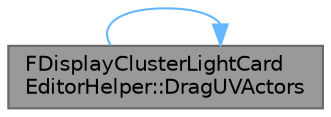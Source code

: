 digraph "FDisplayClusterLightCardEditorHelper::DragUVActors"
{
 // INTERACTIVE_SVG=YES
 // LATEX_PDF_SIZE
  bgcolor="transparent";
  edge [fontname=Helvetica,fontsize=10,labelfontname=Helvetica,labelfontsize=10];
  node [fontname=Helvetica,fontsize=10,shape=box,height=0.2,width=0.4];
  rankdir="LR";
  Node1 [id="Node000001",label="FDisplayClusterLightCard\lEditorHelper::DragUVActors",height=0.2,width=0.4,color="gray40", fillcolor="grey60", style="filled", fontcolor="black",tooltip="Moves specified UV actors to a coordinate in viewport space as if dragged by a translate widget."];
  Node1 -> Node1 [id="edge1_Node000001_Node000001",color="steelblue1",style="solid",tooltip=" "];
}
